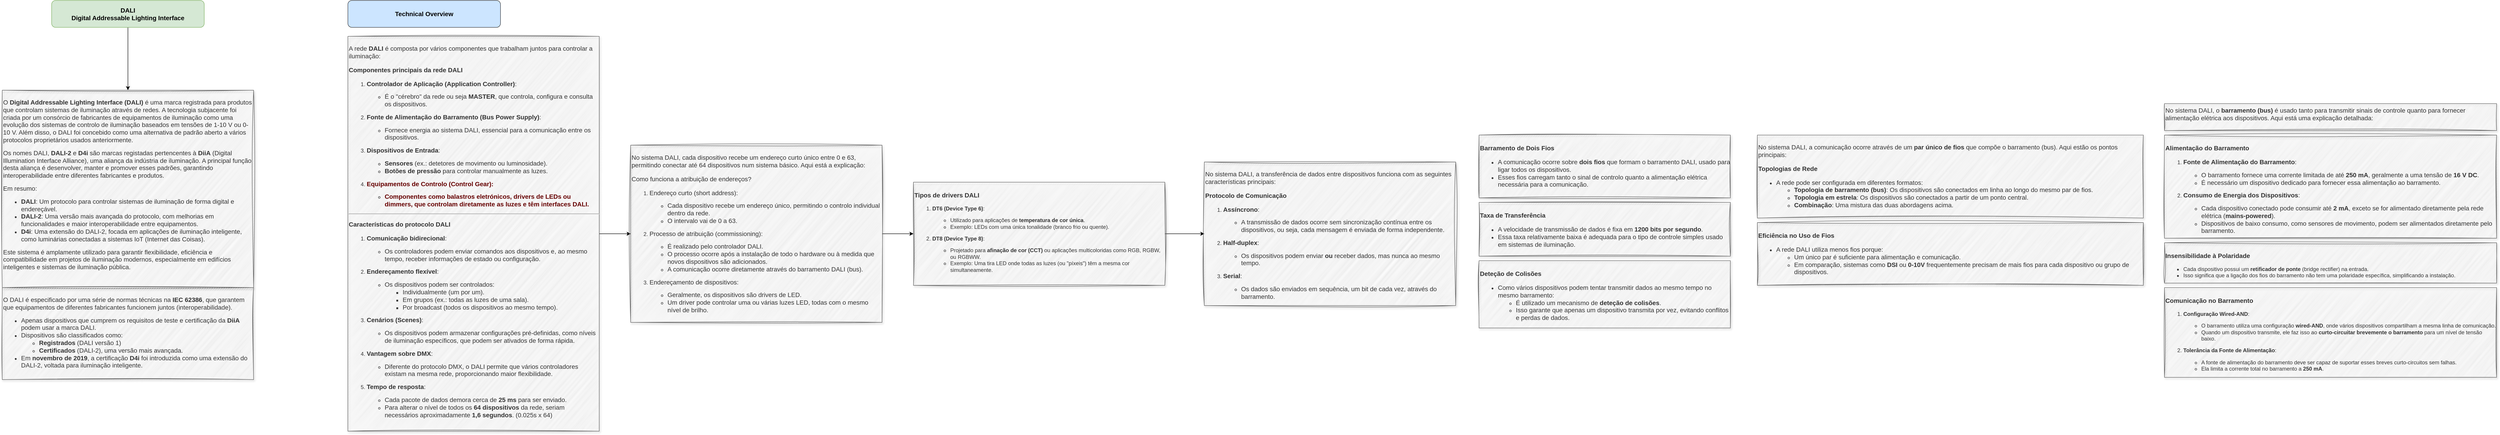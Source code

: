 <mxfile version="26.0.4">
  <diagram name="Página-1" id="Lldr0v3kpr64z7-852WX">
    <mxGraphModel dx="2607" dy="2704" grid="1" gridSize="10" guides="1" tooltips="1" connect="1" arrows="1" fold="1" page="1" pageScale="1" pageWidth="827" pageHeight="1169" math="0" shadow="0">
      <root>
        <mxCell id="0" />
        <mxCell id="1" parent="0" />
        <mxCell id="GAST41TI2rblRG072SL0-26" style="edgeStyle=orthogonalEdgeStyle;rounded=0;orthogonalLoop=1;jettySize=auto;html=1;" edge="1" parent="1" source="GAST41TI2rblRG072SL0-2" target="GAST41TI2rblRG072SL0-3">
          <mxGeometry relative="1" as="geometry" />
        </mxCell>
        <mxCell id="GAST41TI2rblRG072SL0-2" value="&lt;font style=&quot;font-size: 14px;&quot;&gt;&lt;b&gt;DALI&lt;/b&gt;&lt;/font&gt;&lt;div&gt;&lt;font style=&quot;font-size: 14px;&quot;&gt;&lt;b&gt;Digital Addressable Lighting Interface&lt;/b&gt;&lt;/font&gt;&lt;/div&gt;" style="rounded=1;whiteSpace=wrap;html=1;fillColor=#d5e8d4;strokeColor=#82b366;" vertex="1" parent="1">
          <mxGeometry x="290" y="-300" width="340" height="60" as="geometry" />
        </mxCell>
        <mxCell id="GAST41TI2rblRG072SL0-3" value="&lt;p&gt;&lt;font style=&quot;font-size: 14px;&quot;&gt;O &lt;strong style=&quot;&quot;&gt;Digital Addressable Lighting Interface (DALI)&lt;/strong&gt; é uma marca registrada para produtos que controlam sistemas de iluminação através de redes. A tecnologia subjacente foi criada por um consórcio de fabricantes de equipamentos de iluminação como uma evolução dos sistemas de controlo de iluminação baseados em tensões de 1-10 V ou 0-10 V. Além disso, o DALI foi concebido como uma alternativa de padrão aberto a vários protocolos proprietários usados anteriormente.&lt;/font&gt;&lt;/p&gt;&lt;p&gt;&lt;font style=&quot;font-size: 14px;&quot;&gt;Os nomes DALI, &lt;strong&gt;DALI-2&lt;/strong&gt; e &lt;strong&gt;D4i&lt;/strong&gt; são marcas registadas pertencentes à &lt;strong&gt;DiiA&lt;/strong&gt; (Digital Illumination Interface Alliance), uma aliança da indústria de iluminação. A principal função desta aliança é desenvolver, manter e promover esses padrões, garantindo interoperabilidade entre diferentes fabricantes e produtos.&lt;/font&gt;&lt;/p&gt;&lt;p&gt;&lt;font style=&quot;font-size: 14px;&quot;&gt;Em resumo:&lt;/font&gt;&lt;/p&gt;&lt;ul&gt;&lt;li&gt;&lt;font style=&quot;font-size: 14px;&quot;&gt;&lt;strong&gt;DALI&lt;/strong&gt;: Um protocolo para controlar sistemas de iluminação de forma digital e endereçável.&lt;/font&gt;&lt;/li&gt;&lt;li&gt;&lt;font style=&quot;font-size: 14px;&quot;&gt;&lt;strong&gt;DALI-2&lt;/strong&gt;: Uma versão mais avançada do protocolo, com melhorias em funcionalidades e maior interoperabilidade entre equipamentos.&lt;/font&gt;&lt;/li&gt;&lt;li&gt;&lt;font style=&quot;font-size: 14px;&quot;&gt;&lt;strong&gt;D4i&lt;/strong&gt;: Uma extensão do DALI-2, focada em aplicações de iluminação inteligente, como luminárias conectadas a sistemas IoT (Internet das Coisas).&lt;/font&gt;&lt;/li&gt;&lt;/ul&gt;&lt;p&gt;&lt;font style=&quot;font-size: 14px;&quot;&gt;Este sistema é amplamente utilizado para garantir flexibilidade, eficiência e compatibilidade em projetos de iluminação modernos, especialmente em edifícios inteligentes e sistemas de iluminação pública.&lt;/font&gt;&lt;/p&gt;" style="text;whiteSpace=wrap;html=1;fillColor=#f5f5f5;fontColor=#333333;strokeColor=#666666;sketch=1;curveFitting=1;jiggle=2;shadow=1;" vertex="1" parent="1">
          <mxGeometry x="180" y="-100" width="560" height="440" as="geometry" />
        </mxCell>
        <mxCell id="GAST41TI2rblRG072SL0-5" value="&lt;p&gt;&lt;font style=&quot;font-size: 14px;&quot;&gt;O DALI é especificado por uma série de normas técnicas na &lt;strong style=&quot;&quot;&gt;IEC 62386&lt;/strong&gt;, que garantem que equipamentos de diferentes fabricantes funcionem juntos (interoperabilidade).&lt;/font&gt;&lt;/p&gt;&lt;ul&gt;&lt;li&gt;&lt;font style=&quot;font-size: 14px;&quot;&gt;Apenas dispositivos que cumprem os requisitos de teste e certificação da &lt;strong&gt;DiiA&lt;/strong&gt; podem usar a marca DALI.&lt;/font&gt;&lt;/li&gt;&lt;li&gt;&lt;font style=&quot;font-size: 14px;&quot;&gt;Dispositivos são classificados como:&lt;/font&gt;&lt;ul&gt;&lt;li&gt;&lt;font style=&quot;font-size: 14px;&quot;&gt;&lt;strong&gt;Registrados&lt;/strong&gt; (DALI versão 1)&amp;nbsp;&lt;/font&gt;&lt;/li&gt;&lt;li&gt;&lt;font style=&quot;font-size: 14px;&quot;&gt;&lt;strong&gt;Certificados&lt;/strong&gt; (DALI-2), uma versão mais avançada.&lt;/font&gt;&lt;/li&gt;&lt;/ul&gt;&lt;/li&gt;&lt;li&gt;&lt;font style=&quot;font-size: 14px;&quot;&gt;Em &lt;strong style=&quot;&quot;&gt;novembro de 2019&lt;/strong&gt;, a certificação &lt;strong style=&quot;&quot;&gt;D4i&lt;/strong&gt; foi introduzida como uma extensão do DALI-2, voltada para iluminação inteligente.&lt;/font&gt;&lt;/li&gt;&lt;/ul&gt;" style="text;whiteSpace=wrap;html=1;fillColor=#f5f5f5;fontColor=#333333;strokeColor=#666666;sketch=1;curveFitting=1;jiggle=2;shadow=1;" vertex="1" parent="1">
          <mxGeometry x="180" y="340" width="560" height="205" as="geometry" />
        </mxCell>
        <mxCell id="GAST41TI2rblRG072SL0-10" style="edgeStyle=orthogonalEdgeStyle;rounded=0;orthogonalLoop=1;jettySize=auto;html=1;entryX=0;entryY=0.5;entryDx=0;entryDy=0;" edge="1" parent="1" source="GAST41TI2rblRG072SL0-7" target="GAST41TI2rblRG072SL0-9">
          <mxGeometry relative="1" as="geometry" />
        </mxCell>
        <mxCell id="GAST41TI2rblRG072SL0-7" value="&lt;p&gt;&lt;font style=&quot;font-size: 14px;&quot;&gt;A rede &lt;strong style=&quot;&quot;&gt;DALI&lt;/strong&gt; é composta por vários componentes que trabalham juntos para controlar a iluminação:&lt;/font&gt;&lt;/p&gt;&lt;h3&gt;&lt;strong&gt;&lt;font style=&quot;font-size: 14px;&quot;&gt;Componentes principais da rede DALI&lt;/font&gt;&lt;/strong&gt;&lt;/h3&gt;&lt;ol&gt;&lt;li&gt;&lt;p&gt;&lt;font style=&quot;font-size: 14px;&quot;&gt;&lt;strong&gt;Controlador de Aplicação (Application Controller)&lt;/strong&gt;:&lt;/font&gt;&lt;/p&gt;&lt;ul&gt;&lt;li&gt;&lt;font style=&quot;font-size: 14px;&quot;&gt;É o &quot;cérebro&quot; da rede ou seja &lt;b&gt;MASTER&lt;/b&gt;, que controla, configura e consulta os dispositivos.&lt;/font&gt;&lt;/li&gt;&lt;/ul&gt;&lt;/li&gt;&lt;li&gt;&lt;p&gt;&lt;font style=&quot;font-size: 14px;&quot;&gt;&lt;strong&gt;Fonte de Alimentação do Barramento (Bus Power Supply)&lt;/strong&gt;:&lt;/font&gt;&lt;/p&gt;&lt;ul&gt;&lt;li&gt;&lt;font style=&quot;font-size: 14px;&quot;&gt;Fornece energia ao sistema DALI, essencial para a comunicação entre os dispositivos.&lt;/font&gt;&lt;/li&gt;&lt;/ul&gt;&lt;/li&gt;&lt;li&gt;&lt;p&gt;&lt;font style=&quot;font-size: 14px;&quot;&gt;&lt;strong&gt;Dispositivos de Entrada&lt;/strong&gt;:&lt;/font&gt;&lt;/p&gt;&lt;ul&gt;&lt;li&gt;&lt;font style=&quot;font-size: 14px;&quot;&gt;&lt;strong&gt;Sensores&lt;/strong&gt; (ex.: detetores de movimento ou luminosidade).&lt;/font&gt;&lt;/li&gt;&lt;li&gt;&lt;font style=&quot;font-size: 14px;&quot;&gt;&lt;strong&gt;Botões de pressão&lt;/strong&gt; para controlar manualmente as luzes.&lt;/font&gt;&lt;/li&gt;&lt;/ul&gt;&lt;/li&gt;&lt;li&gt;&lt;p&gt;&lt;font style=&quot;font-size: 14px; color: rgb(102, 0, 0);&quot;&gt;&lt;b&gt;Equipamentos de Controlo (Control Gear):&lt;/b&gt;&lt;/font&gt;&lt;/p&gt;&lt;ul&gt;&lt;li&gt;&lt;font style=&quot;font-size: 14px; color: rgb(102, 0, 0);&quot;&gt;&lt;b&gt;Componentes como balastros eletrónicos, drivers de LEDs ou dimmers, que controlam diretamente as luzes e têm interfaces DALI.&lt;/b&gt;&lt;/font&gt;&lt;/li&gt;&lt;/ul&gt;&lt;/li&gt;&lt;/ol&gt;&lt;hr&gt;&lt;h3&gt;&lt;strong&gt;&lt;font style=&quot;font-size: 14px;&quot;&gt;Características do protocolo DALI&lt;/font&gt;&lt;/strong&gt;&lt;/h3&gt;&lt;ol&gt;&lt;li&gt;&lt;p&gt;&lt;font style=&quot;font-size: 14px;&quot;&gt;&lt;strong&gt;Comunicação bidirecional&lt;/strong&gt;:&lt;/font&gt;&lt;/p&gt;&lt;ul&gt;&lt;li&gt;&lt;font style=&quot;font-size: 14px;&quot;&gt;Os controladores podem enviar comandos aos dispositivos e, ao mesmo tempo, receber informações de estado ou configuração.&lt;/font&gt;&lt;/li&gt;&lt;/ul&gt;&lt;/li&gt;&lt;li&gt;&lt;p&gt;&lt;font style=&quot;font-size: 14px;&quot;&gt;&lt;strong&gt;Endereçamento flexível&lt;/strong&gt;:&lt;/font&gt;&lt;/p&gt;&lt;ul&gt;&lt;li&gt;&lt;font style=&quot;font-size: 14px;&quot;&gt;Os dispositivos podem ser controlados:&lt;/font&gt;&lt;ul&gt;&lt;li&gt;&lt;font style=&quot;font-size: 14px;&quot;&gt;Individualmente (um por um).&lt;/font&gt;&lt;/li&gt;&lt;li&gt;&lt;font style=&quot;font-size: 14px;&quot;&gt;Em grupos (ex.: todas as luzes de uma sala).&lt;/font&gt;&lt;/li&gt;&lt;li&gt;&lt;font style=&quot;font-size: 14px;&quot;&gt;Por broadcast (todos os dispositivos ao mesmo tempo).&lt;/font&gt;&lt;/li&gt;&lt;/ul&gt;&lt;/li&gt;&lt;/ul&gt;&lt;/li&gt;&lt;li&gt;&lt;p&gt;&lt;font style=&quot;font-size: 14px;&quot;&gt;&lt;strong&gt;Cenários (Scenes)&lt;/strong&gt;:&lt;/font&gt;&lt;/p&gt;&lt;ul&gt;&lt;li&gt;&lt;font style=&quot;font-size: 14px;&quot;&gt;Os dispositivos podem armazenar configurações pré-definidas, como níveis de iluminação específicos, que podem ser ativados de forma rápida.&lt;/font&gt;&lt;/li&gt;&lt;/ul&gt;&lt;/li&gt;&lt;li&gt;&lt;p&gt;&lt;font style=&quot;font-size: 14px;&quot;&gt;&lt;strong&gt;Vantagem sobre DMX&lt;/strong&gt;:&lt;/font&gt;&lt;/p&gt;&lt;ul&gt;&lt;li&gt;&lt;font style=&quot;font-size: 14px;&quot;&gt;Diferente do protocolo DMX, o DALI permite que vários controladores existam na mesma rede, proporcionando maior flexibilidade.&lt;/font&gt;&lt;/li&gt;&lt;/ul&gt;&lt;/li&gt;&lt;li&gt;&lt;p&gt;&lt;font style=&quot;font-size: 14px;&quot;&gt;&lt;strong&gt;Tempo de resposta&lt;/strong&gt;:&lt;/font&gt;&lt;/p&gt;&lt;ul&gt;&lt;li&gt;&lt;font style=&quot;font-size: 14px;&quot;&gt;Cada pacote de dados demora cerca de &lt;strong&gt;25 ms&lt;/strong&gt; para ser enviado.&lt;/font&gt;&lt;/li&gt;&lt;li&gt;&lt;font style=&quot;font-size: 14px;&quot;&gt;Para alterar o nível de todos os &lt;strong style=&quot;&quot;&gt;64 dispositivos&lt;/strong&gt; da rede, seriam necessários aproximadamente &lt;strong style=&quot;&quot;&gt;1,6 segundos&lt;/strong&gt;. (0.025s x 64)&lt;/font&gt;&lt;/li&gt;&lt;/ul&gt;&lt;/li&gt;&lt;/ol&gt;" style="text;whiteSpace=wrap;html=1;fillColor=#f5f5f5;fontColor=#333333;strokeColor=#666666;sketch=1;curveFitting=1;jiggle=2;shadow=1;" vertex="1" parent="1">
          <mxGeometry x="950" y="-220" width="560" height="880" as="geometry" />
        </mxCell>
        <mxCell id="GAST41TI2rblRG072SL0-13" style="edgeStyle=orthogonalEdgeStyle;rounded=0;orthogonalLoop=1;jettySize=auto;html=1;" edge="1" parent="1" source="GAST41TI2rblRG072SL0-9" target="GAST41TI2rblRG072SL0-12">
          <mxGeometry relative="1" as="geometry" />
        </mxCell>
        <mxCell id="GAST41TI2rblRG072SL0-9" value="&lt;p&gt;&lt;font style=&quot;font-size: 14px;&quot;&gt;No sistema DALI, cada dispositivo recebe um endereço curto único entre 0 e 63, permitindo conectar até 64 dispositivos num sistema básico. Aqui está a explicação:&lt;/font&gt;&lt;/p&gt;&lt;h3&gt;&lt;font style=&quot;font-size: 14px; font-weight: normal;&quot;&gt;Como funciona a atribuição de endereços?&lt;/font&gt;&lt;/h3&gt;&lt;ol&gt;&lt;li&gt;&lt;p&gt;&lt;font style=&quot;font-size: 14px;&quot;&gt;Endereço curto (short address):&lt;/font&gt;&lt;/p&gt;&lt;ul&gt;&lt;li&gt;&lt;font style=&quot;font-size: 14px;&quot;&gt;Cada dispositivo recebe um endereço único, permitindo o controlo individual dentro da rede.&lt;/font&gt;&lt;/li&gt;&lt;li&gt;&lt;font style=&quot;font-size: 14px;&quot;&gt;O intervalo vai de 0 a 63.&lt;/font&gt;&lt;/li&gt;&lt;/ul&gt;&lt;/li&gt;&lt;li&gt;&lt;p&gt;&lt;font style=&quot;font-size: 14px;&quot;&gt;Processo de atribuição (commissioning):&lt;/font&gt;&lt;/p&gt;&lt;ul&gt;&lt;li&gt;&lt;font style=&quot;font-size: 14px;&quot;&gt;É realizado pelo controlador DALI.&lt;/font&gt;&lt;/li&gt;&lt;li&gt;&lt;font style=&quot;font-size: 14px;&quot;&gt;O processo ocorre após a instalação de todo o hardware ou à medida que novos dispositivos são adicionados.&lt;/font&gt;&lt;/li&gt;&lt;li&gt;&lt;font style=&quot;font-size: 14px;&quot;&gt;A comunicação ocorre diretamente através do barramento DALI (bus).&lt;/font&gt;&lt;/li&gt;&lt;/ul&gt;&lt;/li&gt;&lt;li&gt;&lt;p&gt;&lt;font style=&quot;font-size: 14px;&quot;&gt;Endereçamento de dispositivos:&lt;/font&gt;&lt;/p&gt;&lt;ul&gt;&lt;li&gt;&lt;font style=&quot;font-size: 14px;&quot;&gt;Geralmente, os dispositivos são drivers de LED.&lt;/font&gt;&lt;/li&gt;&lt;li&gt;&lt;font style=&quot;font-size: 14px;&quot;&gt;Um driver pode controlar uma ou várias luzes LED, todas com o mesmo nível de brilho.&lt;/font&gt;&lt;/li&gt;&lt;/ul&gt;&lt;/li&gt;&lt;/ol&gt;" style="text;whiteSpace=wrap;html=1;fillColor=#f5f5f5;fontColor=#333333;strokeColor=#666666;sketch=1;curveFitting=1;jiggle=2;shadow=1;" vertex="1" parent="1">
          <mxGeometry x="1580" y="22.5" width="560" height="395" as="geometry" />
        </mxCell>
        <mxCell id="GAST41TI2rblRG072SL0-15" style="edgeStyle=orthogonalEdgeStyle;rounded=0;orthogonalLoop=1;jettySize=auto;html=1;" edge="1" parent="1" source="GAST41TI2rblRG072SL0-12" target="GAST41TI2rblRG072SL0-14">
          <mxGeometry relative="1" as="geometry" />
        </mxCell>
        <mxCell id="GAST41TI2rblRG072SL0-12" value="&lt;h3&gt;&lt;strong&gt;Tipos de drivers DALI&lt;/strong&gt;&lt;/h3&gt;&lt;ol&gt;&lt;li&gt;&lt;p&gt;&lt;strong&gt;DT6 (Device Type 6)&lt;/strong&gt;:&lt;/p&gt;&lt;ul&gt;&lt;li&gt;Utilizado para aplicações de &lt;strong&gt;temperatura de cor única&lt;/strong&gt;.&lt;/li&gt;&lt;li&gt;Exemplo: LEDs com uma única tonalidade (branco frio ou quente).&lt;/li&gt;&lt;/ul&gt;&lt;/li&gt;&lt;li&gt;&lt;p&gt;&lt;strong&gt;DT8 (Device Type 8)&lt;/strong&gt;:&lt;/p&gt;&lt;ul&gt;&lt;li&gt;Projetado para &lt;strong&gt;afinação de cor (CCT)&lt;/strong&gt; ou aplicações multicoloridas como RGB, RGBW, ou RGBWW.&lt;/li&gt;&lt;li&gt;Exemplo: Uma tira LED onde todas as luzes (ou &quot;píxeis&quot;) têm a mesma cor simultaneamente.&lt;/li&gt;&lt;/ul&gt;&lt;/li&gt;&lt;/ol&gt;" style="text;whiteSpace=wrap;html=1;fillColor=#f5f5f5;fontColor=#333333;strokeColor=#666666;sketch=1;curveFitting=1;jiggle=2;shadow=1;" vertex="1" parent="1">
          <mxGeometry x="2210" y="105" width="560" height="230" as="geometry" />
        </mxCell>
        <mxCell id="GAST41TI2rblRG072SL0-14" value="&lt;p&gt;&lt;font style=&quot;font-size: 14px;&quot;&gt;No sistema DALI, a transferência de dados entre dispositivos funciona com as seguintes características principais:&lt;/font&gt;&lt;/p&gt;&lt;h3&gt;&lt;strong&gt;&lt;font style=&quot;font-size: 14px;&quot;&gt;Protocolo de Comunicação&lt;/font&gt;&lt;/strong&gt;&lt;/h3&gt;&lt;ol&gt;&lt;li&gt;&lt;p&gt;&lt;font style=&quot;font-size: 14px;&quot;&gt;&lt;strong&gt;Assíncrono&lt;/strong&gt;:&lt;/font&gt;&lt;/p&gt;&lt;ul&gt;&lt;li&gt;&lt;font style=&quot;font-size: 14px;&quot;&gt;A transmissão de dados ocorre sem sincronização contínua entre os dispositivos, ou seja, cada mensagem é enviada de forma independente.&lt;/font&gt;&lt;/li&gt;&lt;/ul&gt;&lt;/li&gt;&lt;li&gt;&lt;p&gt;&lt;font style=&quot;font-size: 14px;&quot;&gt;&lt;strong&gt;Half-duplex&lt;/strong&gt;:&lt;/font&gt;&lt;/p&gt;&lt;ul&gt;&lt;li&gt;&lt;font style=&quot;font-size: 14px;&quot;&gt;Os dispositivos podem enviar &lt;strong&gt;ou&lt;/strong&gt; receber dados, mas nunca ao mesmo tempo.&lt;/font&gt;&lt;/li&gt;&lt;/ul&gt;&lt;/li&gt;&lt;li&gt;&lt;p&gt;&lt;font style=&quot;font-size: 14px;&quot;&gt;&lt;strong&gt;Serial&lt;/strong&gt;:&lt;/font&gt;&lt;/p&gt;&lt;ul&gt;&lt;li&gt;&lt;font style=&quot;font-size: 14px;&quot;&gt;Os dados são enviados em sequência, um bit de cada vez, através do barramento.&lt;/font&gt;&lt;/li&gt;&lt;/ul&gt;&lt;/li&gt;&lt;/ol&gt;" style="text;whiteSpace=wrap;html=1;fillColor=#f5f5f5;fontColor=#333333;strokeColor=#666666;sketch=1;curveFitting=1;jiggle=2;shadow=1;" vertex="1" parent="1">
          <mxGeometry x="2858" y="60" width="560" height="320" as="geometry" />
        </mxCell>
        <mxCell id="GAST41TI2rblRG072SL0-16" value="&lt;h3&gt;&lt;strong&gt;&lt;font style=&quot;font-size: 14px;&quot;&gt;Barramento de Dois Fios&lt;/font&gt;&lt;/strong&gt;&lt;/h3&gt;&lt;ul&gt;&lt;li&gt;&lt;font style=&quot;font-size: 14px;&quot;&gt;A comunicação ocorre sobre &lt;strong&gt;dois fios&lt;/strong&gt; que formam o barramento DALI, usado para ligar todos os dispositivos.&lt;/font&gt;&lt;/li&gt;&lt;li&gt;&lt;font style=&quot;font-size: 14px;&quot;&gt;Esses fios carregam tanto o sinal de controlo quanto a alimentação elétrica necessária para a comunicação.&lt;/font&gt;&lt;/li&gt;&lt;/ul&gt;" style="text;whiteSpace=wrap;html=1;fillColor=#f5f5f5;fontColor=#333333;strokeColor=#666666;sketch=1;curveFitting=1;jiggle=2;shadow=1;" vertex="1" parent="1">
          <mxGeometry x="3470" width="560" height="140" as="geometry" />
        </mxCell>
        <mxCell id="GAST41TI2rblRG072SL0-19" value="&lt;h3&gt;&lt;strong&gt;&lt;font style=&quot;font-size: 14px;&quot;&gt;Taxa de Transferência&lt;/font&gt;&lt;/strong&gt;&lt;/h3&gt;&lt;ul&gt;&lt;li&gt;&lt;font style=&quot;font-size: 14px;&quot;&gt;A velocidade de transmissão de dados é fixa em &lt;strong&gt;1200 bits por segundo&lt;/strong&gt;.&lt;/font&gt;&lt;/li&gt;&lt;li&gt;&lt;font style=&quot;font-size: 14px;&quot;&gt;Essa taxa relativamente baixa é adequada para o tipo de controle simples usado em sistemas de iluminação.&lt;/font&gt;&lt;/li&gt;&lt;/ul&gt;" style="text;whiteSpace=wrap;html=1;fillColor=#f5f5f5;fontColor=#333333;strokeColor=#666666;sketch=1;curveFitting=1;jiggle=2;shadow=1;" vertex="1" parent="1">
          <mxGeometry x="3470" y="150" width="560" height="120" as="geometry" />
        </mxCell>
        <mxCell id="GAST41TI2rblRG072SL0-21" value="&lt;h3&gt;&lt;strong&gt;&lt;font style=&quot;font-size: 14px;&quot;&gt;Deteção de Colisões&lt;/font&gt;&lt;/strong&gt;&lt;/h3&gt;&lt;ul&gt;&lt;li&gt;&lt;font style=&quot;font-size: 14px;&quot;&gt;Como vários dispositivos podem tentar transmitir dados ao mesmo tempo no mesmo barramento:&lt;/font&gt;&lt;ul&gt;&lt;li&gt;&lt;font style=&quot;font-size: 14px;&quot;&gt;É utilizado um mecanismo de &lt;strong&gt;deteção de colisões&lt;/strong&gt;.&lt;/font&gt;&lt;/li&gt;&lt;li&gt;&lt;font style=&quot;font-size: 14px;&quot;&gt;Isso garante que apenas um dispositivo transmita por vez, evitando conflitos e perdas de dados.&lt;/font&gt;&lt;/li&gt;&lt;/ul&gt;&lt;/li&gt;&lt;/ul&gt;" style="text;whiteSpace=wrap;html=1;fillColor=#f5f5f5;fontColor=#333333;strokeColor=#666666;sketch=1;curveFitting=1;jiggle=2;shadow=1;" vertex="1" parent="1">
          <mxGeometry x="3470" y="280" width="560" height="150" as="geometry" />
        </mxCell>
        <mxCell id="GAST41TI2rblRG072SL0-27" value="&lt;span style=&quot;font-size: 14px;&quot;&gt;&lt;b&gt;Technical Overview&lt;/b&gt;&lt;/span&gt;" style="rounded=1;whiteSpace=wrap;html=1;fillColor=#cce5ff;strokeColor=#36393d;" vertex="1" parent="1">
          <mxGeometry x="950" y="-300" width="340" height="60" as="geometry" />
        </mxCell>
        <mxCell id="GAST41TI2rblRG072SL0-28" value="&lt;p style=&quot;&quot;&gt;&lt;font style=&quot;font-size: 14px;&quot;&gt;No sistema DALI, a comunicação ocorre através de um &lt;strong style=&quot;&quot;&gt;par único de fios&lt;/strong&gt; que compõe o barramento (bus). Aqui estão os pontos principais:&lt;/font&gt;&lt;/p&gt;&lt;h3 style=&quot;&quot;&gt;&lt;strong&gt;&lt;font style=&quot;font-size: 14px;&quot;&gt;Topologias de Rede&lt;/font&gt;&lt;/strong&gt;&lt;/h3&gt;&lt;ul&gt;&lt;li&gt;&lt;div style=&quot;&quot;&gt;&lt;span style=&quot;font-size: 14px; background-color: transparent; color: light-dark(rgb(51, 51, 51), rgb(193, 193, 193));&quot;&gt;A rede pode ser configurada em diferentes formatos:&lt;/span&gt;&lt;/div&gt;&lt;ul&gt;&lt;li style=&quot;&quot;&gt;&lt;font style=&quot;font-size: 14px;&quot;&gt;&lt;strong&gt;Topologia de barramento (bus)&lt;/strong&gt;: Os dispositivos são conectados em linha ao longo do mesmo par de fios.&lt;/font&gt;&lt;/li&gt;&lt;li style=&quot;&quot;&gt;&lt;font style=&quot;font-size: 14px;&quot;&gt;&lt;strong&gt;Topologia em estrela&lt;/strong&gt;: Os dispositivos são conectados a partir de um ponto central.&lt;/font&gt;&lt;/li&gt;&lt;li style=&quot;&quot;&gt;&lt;font style=&quot;font-size: 14px;&quot;&gt;&lt;strong style=&quot;&quot;&gt;Combinação&lt;/strong&gt;: Uma mistura das duas abordagens acima.&lt;/font&gt;&lt;/li&gt;&lt;/ul&gt;&lt;/li&gt;&lt;/ul&gt;" style="text;whiteSpace=wrap;html=1;fillColor=#f5f5f5;fontColor=#333333;strokeColor=#666666;sketch=1;curveFitting=1;jiggle=2;shadow=1;align=left;" vertex="1" parent="1">
          <mxGeometry x="4090" width="860" height="185" as="geometry" />
        </mxCell>
        <mxCell id="GAST41TI2rblRG072SL0-29" value="&lt;h3&gt;&lt;strong&gt;&lt;font style=&quot;font-size: 14px;&quot;&gt;Eficiência no Uso de Fios&lt;/font&gt;&lt;/strong&gt;&lt;/h3&gt;&lt;ul&gt;&lt;li&gt;&lt;font style=&quot;font-size: 14px;&quot;&gt;A rede DALI utiliza menos fios porque:&lt;/font&gt;&lt;ul&gt;&lt;li&gt;&lt;font style=&quot;font-size: 14px;&quot;&gt;Um único par é suficiente para alimentação e comunicação.&lt;/font&gt;&lt;/li&gt;&lt;li&gt;&lt;font style=&quot;font-size: 14px;&quot;&gt;Em comparação, sistemas como &lt;strong style=&quot;&quot;&gt;DSI&lt;/strong&gt; ou &lt;strong style=&quot;&quot;&gt;0-10V&lt;/strong&gt; frequentemente precisam de mais fios para cada dispositivo ou grupo de dispositivos.&lt;/font&gt;&lt;/li&gt;&lt;/ul&gt;&lt;/li&gt;&lt;/ul&gt;" style="text;whiteSpace=wrap;html=1;fillColor=#f5f5f5;fontColor=#333333;strokeColor=#666666;sketch=1;curveFitting=1;jiggle=2;shadow=1;" vertex="1" parent="1">
          <mxGeometry x="4090" y="195" width="860" height="140" as="geometry" />
        </mxCell>
        <mxCell id="GAST41TI2rblRG072SL0-30" value="&lt;font style=&quot;font-size: 14px;&quot;&gt;No sistema DALI, o &lt;strong style=&quot;&quot;&gt;barramento (bus)&lt;/strong&gt; é usado tanto para transmitir sinais de controle quanto para fornecer alimentação elétrica aos dispositivos. Aqui está uma explicação detalhada:&lt;/font&gt;" style="text;whiteSpace=wrap;html=1;fillColor=#f5f5f5;fontColor=#333333;strokeColor=#666666;sketch=1;curveFitting=1;jiggle=2;shadow=1;" vertex="1" parent="1">
          <mxGeometry x="4997" y="-70" width="740" height="60" as="geometry" />
        </mxCell>
        <mxCell id="GAST41TI2rblRG072SL0-31" value="&lt;h3&gt;&lt;strong&gt;&lt;font style=&quot;font-size: 14px;&quot;&gt;Alimentação do Barramento&lt;/font&gt;&lt;/strong&gt;&lt;/h3&gt;&lt;ol&gt;&lt;li&gt;&lt;p&gt;&lt;font style=&quot;font-size: 14px;&quot;&gt;&lt;strong&gt;Fonte de Alimentação do Barramento&lt;/strong&gt;:&lt;/font&gt;&lt;/p&gt;&lt;ul&gt;&lt;li&gt;&lt;font style=&quot;font-size: 14px;&quot;&gt;O barramento fornece uma corrente limitada de até &lt;strong&gt;250 mA&lt;/strong&gt;, geralmente a uma tensão de &lt;strong&gt;16 V DC&lt;/strong&gt;.&lt;/font&gt;&lt;/li&gt;&lt;li&gt;&lt;font style=&quot;font-size: 14px;&quot;&gt;É necessário um dispositivo dedicado para fornecer essa alimentação ao barramento.&lt;/font&gt;&lt;/li&gt;&lt;/ul&gt;&lt;/li&gt;&lt;li&gt;&lt;p&gt;&lt;font style=&quot;font-size: 14px;&quot;&gt;&lt;strong&gt;Consumo de Energia dos Dispositivos&lt;/strong&gt;:&lt;/font&gt;&lt;/p&gt;&lt;ul&gt;&lt;li&gt;&lt;font style=&quot;font-size: 14px;&quot;&gt;Cada dispositivo conectado pode consumir até &lt;strong&gt;2 mA&lt;/strong&gt;, exceto se for alimentado diretamente pela rede elétrica (&lt;strong&gt;mains-powered&lt;/strong&gt;).&lt;/font&gt;&lt;/li&gt;&lt;li&gt;&lt;font style=&quot;font-size: 14px;&quot;&gt;Dispositivos de baixo consumo, como sensores de movimento, podem ser alimentados diretamente pelo barramento.&lt;/font&gt;&lt;/li&gt;&lt;/ul&gt;&lt;/li&gt;&lt;/ol&gt;" style="text;whiteSpace=wrap;html=1;fillColor=#f5f5f5;fontColor=#333333;strokeColor=#666666;sketch=1;curveFitting=1;jiggle=2;shadow=1;" vertex="1" parent="1">
          <mxGeometry x="4997" width="740" height="230" as="geometry" />
        </mxCell>
        <mxCell id="GAST41TI2rblRG072SL0-32" value="&lt;h3&gt;&lt;strong&gt;Insensibilidade à Polaridade&lt;/strong&gt;&lt;/h3&gt;&lt;ul&gt;&lt;li&gt;Cada dispositivo possui um &lt;strong&gt;retificador de ponte&lt;/strong&gt; (bridge rectifier) na entrada.&lt;/li&gt;&lt;li&gt;Isso significa que a ligação dos fios do barramento não tem uma polaridade específica, simplificando a instalação.&lt;/li&gt;&lt;/ul&gt;" style="text;whiteSpace=wrap;html=1;fillColor=#f5f5f5;fontColor=#333333;strokeColor=#666666;sketch=1;curveFitting=1;jiggle=2;shadow=1;" vertex="1" parent="1">
          <mxGeometry x="4997" y="240" width="740" height="90" as="geometry" />
        </mxCell>
        <mxCell id="GAST41TI2rblRG072SL0-33" value="&lt;h3&gt;&lt;strong&gt;Comunicação no Barramento&lt;/strong&gt;&lt;/h3&gt;&lt;ol&gt;&lt;li&gt;&lt;p&gt;&lt;strong&gt;Configuração Wired-AND&lt;/strong&gt;:&lt;/p&gt;&lt;ul&gt;&lt;li&gt;O barramento utiliza uma configuração &lt;strong&gt;wired-AND&lt;/strong&gt;, onde vários dispositivos compartilham a mesma linha de comunicação.&lt;/li&gt;&lt;li&gt;Quando um dispositivo transmite, ele faz isso ao &lt;strong&gt;curto-circuitar brevemente o barramento&lt;/strong&gt; para um nível de tensão baixo.&lt;/li&gt;&lt;/ul&gt;&lt;/li&gt;&lt;li&gt;&lt;p&gt;&lt;strong&gt;Tolerância da Fonte de Alimentação&lt;/strong&gt;:&lt;/p&gt;&lt;ul&gt;&lt;li&gt;A fonte de alimentação do barramento deve ser capaz de suportar esses breves curto-circuitos sem falhas.&lt;/li&gt;&lt;li&gt;Ela limita a corrente total no barramento a &lt;strong&gt;250 mA&lt;/strong&gt;.&lt;/li&gt;&lt;/ul&gt;&lt;/li&gt;&lt;/ol&gt;" style="text;whiteSpace=wrap;html=1;fillColor=#f5f5f5;fontColor=#333333;strokeColor=#666666;sketch=1;curveFitting=1;jiggle=2;shadow=1;" vertex="1" parent="1">
          <mxGeometry x="4997" y="340" width="740" height="200" as="geometry" />
        </mxCell>
      </root>
    </mxGraphModel>
  </diagram>
</mxfile>
